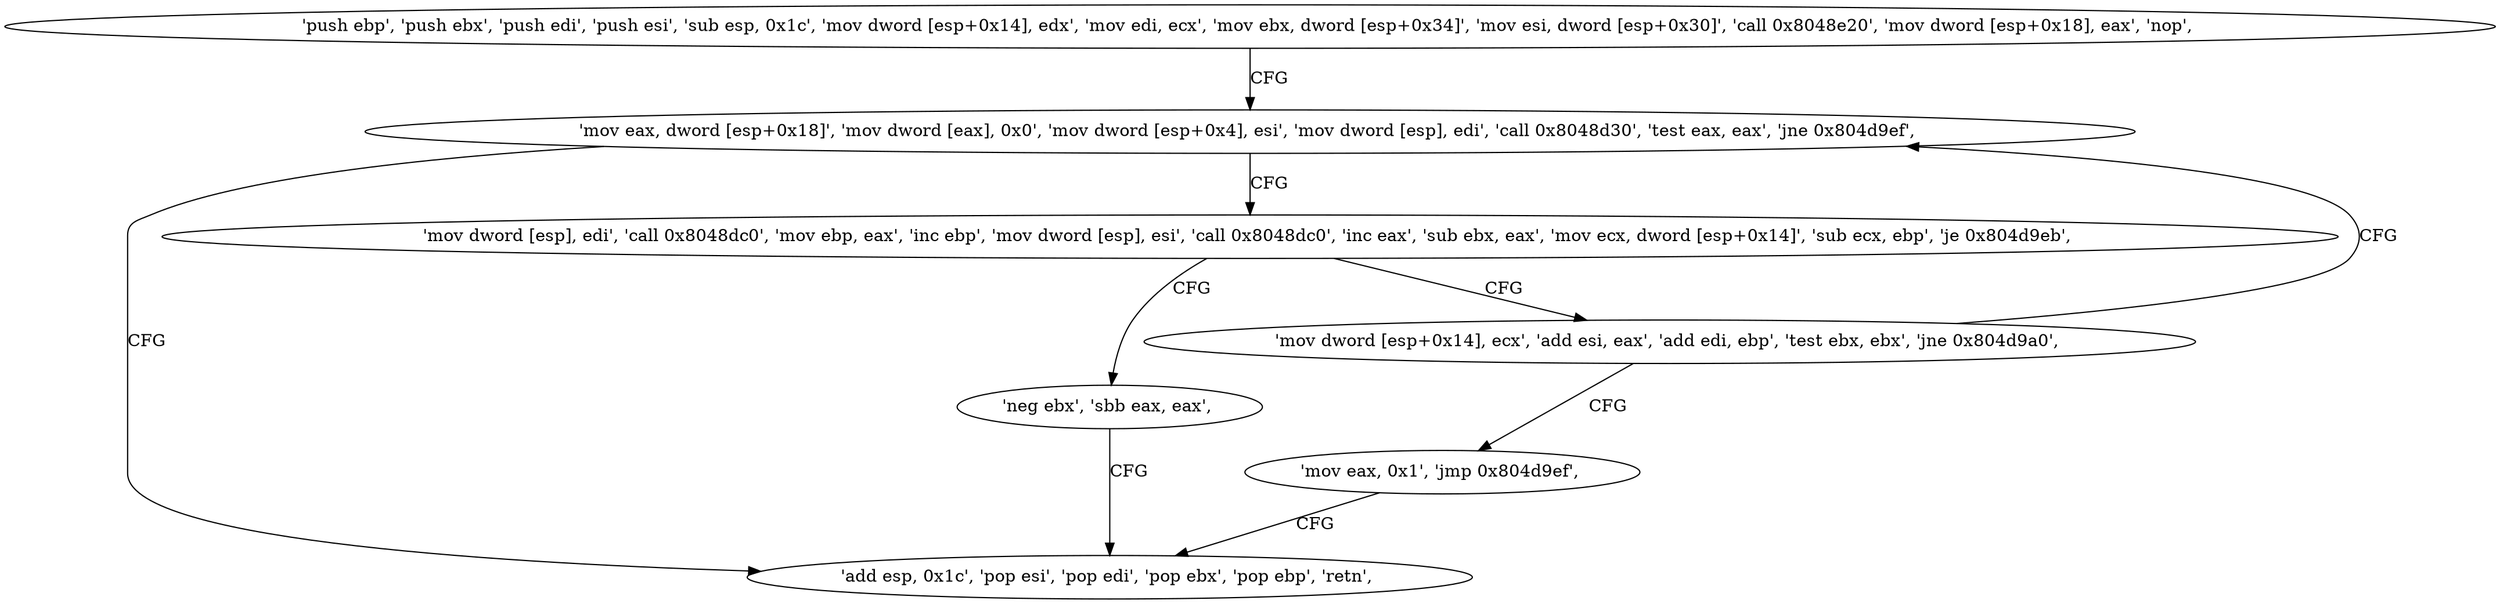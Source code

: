 digraph "func" {
"134535552" [label = "'push ebp', 'push ebx', 'push edi', 'push esi', 'sub esp, 0x1c', 'mov dword [esp+0x14], edx', 'mov edi, ecx', 'mov ebx, dword [esp+0x34]', 'mov esi, dword [esp+0x30]', 'call 0x8048e20', 'mov dword [esp+0x18], eax', 'nop', " ]
"134535584" [label = "'mov eax, dword [esp+0x18]', 'mov dword [eax], 0x0', 'mov dword [esp+0x4], esi', 'mov dword [esp], edi', 'call 0x8048d30', 'test eax, eax', 'jne 0x804d9ef', " ]
"134535663" [label = "'add esp, 0x1c', 'pop esi', 'pop edi', 'pop ebx', 'pop ebp', 'retn', " ]
"134535610" [label = "'mov dword [esp], edi', 'call 0x8048dc0', 'mov ebp, eax', 'inc ebp', 'mov dword [esp], esi', 'call 0x8048dc0', 'inc eax', 'sub ebx, eax', 'mov ecx, dword [esp+0x14]', 'sub ecx, ebp', 'je 0x804d9eb', " ]
"134535659" [label = "'neg ebx', 'sbb eax, eax', " ]
"134535640" [label = "'mov dword [esp+0x14], ecx', 'add esi, eax', 'add edi, ebp', 'test ebx, ebx', 'jne 0x804d9a0', " ]
"134535652" [label = "'mov eax, 0x1', 'jmp 0x804d9ef', " ]
"134535552" -> "134535584" [ label = "CFG" ]
"134535584" -> "134535663" [ label = "CFG" ]
"134535584" -> "134535610" [ label = "CFG" ]
"134535610" -> "134535659" [ label = "CFG" ]
"134535610" -> "134535640" [ label = "CFG" ]
"134535659" -> "134535663" [ label = "CFG" ]
"134535640" -> "134535584" [ label = "CFG" ]
"134535640" -> "134535652" [ label = "CFG" ]
"134535652" -> "134535663" [ label = "CFG" ]
}
